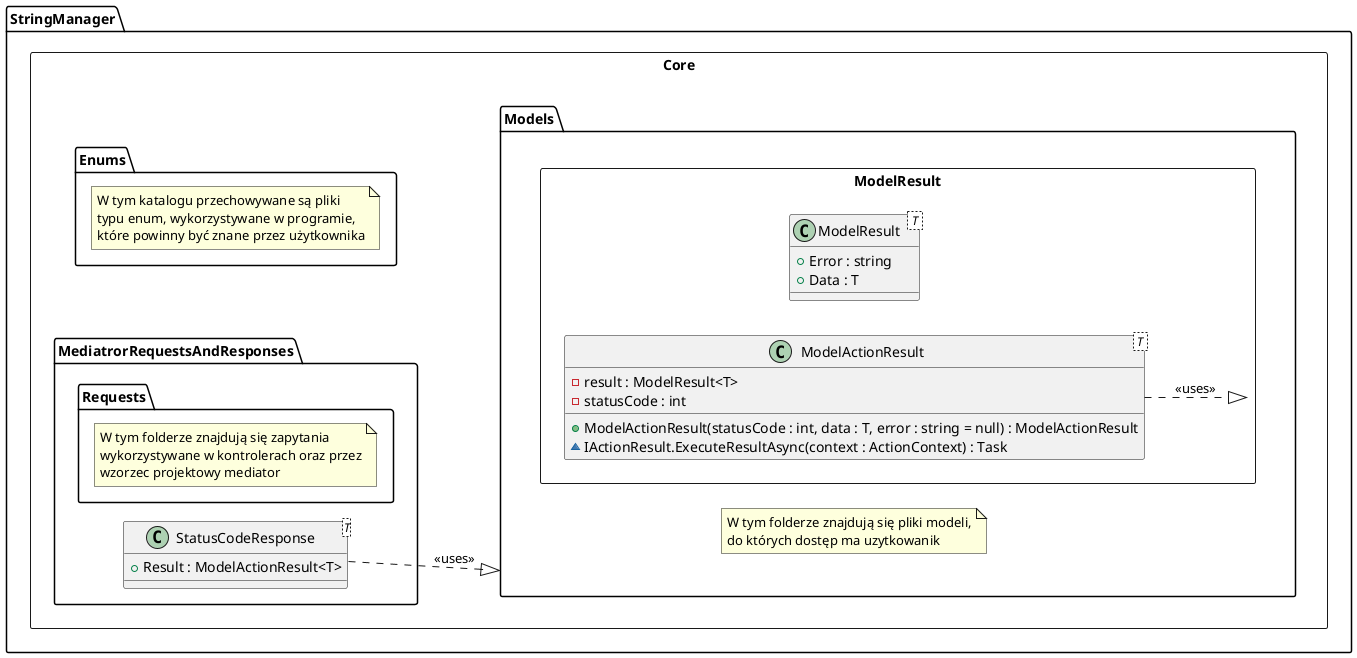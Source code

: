 @startuml

allowmixing
left to right direction

package StringManager.Core <<Rectangle>>
{
    package Enums
    {
        note as EnumsNote
            W tym katalogu przechowywane są pliki
            typu enum, wykorzystywane w programie,
            które powinny być znane przez użytkownika
        end note
    }

    package MediatrorRequestsAndResponses
    {
        package Requests
        {
            note as RequestsNote
                W tym folderze znajdują się zapytania
                wykorzystywane w kontrolerach oraz przez
                wzorzec projektowy mediator
            end note
        }

        class StatusCodeResponse <T>
        {
            +Result : ModelActionResult<T>
        }
    }

    package Models
    {
        package ModelResult <<Rectangle>>
        {    
            class ModelResult < T >
            {
                +Error : string 
                +Data : T
            }

            class ModelActionResult< T >
            {
                -result : ModelResult<T>
                -statusCode : int
                +ModelActionResult(statusCode : int, data : T, error : string = null) : ModelActionResult
                ~IActionResult.ExecuteResultAsync(context : ActionContext) : Task
            }
        }
        ModelActionResult ..|> ModelResult : <<uses>>

        note as ModelsNote
            W tym folderze znajdują się pliki modeli,
            do których dostęp ma uzytkowanik
        end note
    }

    StatusCodeResponse ..|> Models : <<uses>>
}

@enduml